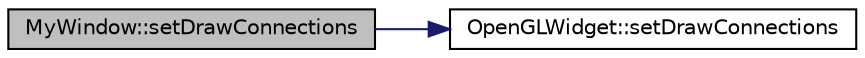 digraph "MyWindow::setDrawConnections"
{
 // LATEX_PDF_SIZE
  edge [fontname="Helvetica",fontsize="10",labelfontname="Helvetica",labelfontsize="10"];
  node [fontname="Helvetica",fontsize="10",shape=record];
  rankdir="LR";
  Node1 [label="MyWindow::setDrawConnections",height=0.2,width=0.4,color="black", fillcolor="grey75", style="filled", fontcolor="black",tooltip=" "];
  Node1 -> Node2 [color="midnightblue",fontsize="10",style="solid",fontname="Helvetica"];
  Node2 [label="OpenGLWidget::setDrawConnections",height=0.2,width=0.4,color="black", fillcolor="white", style="filled",URL="$classOpenGLWidget.html#aa8da16ff8ccecc713b4db1fb30384d10",tooltip=" "];
}
